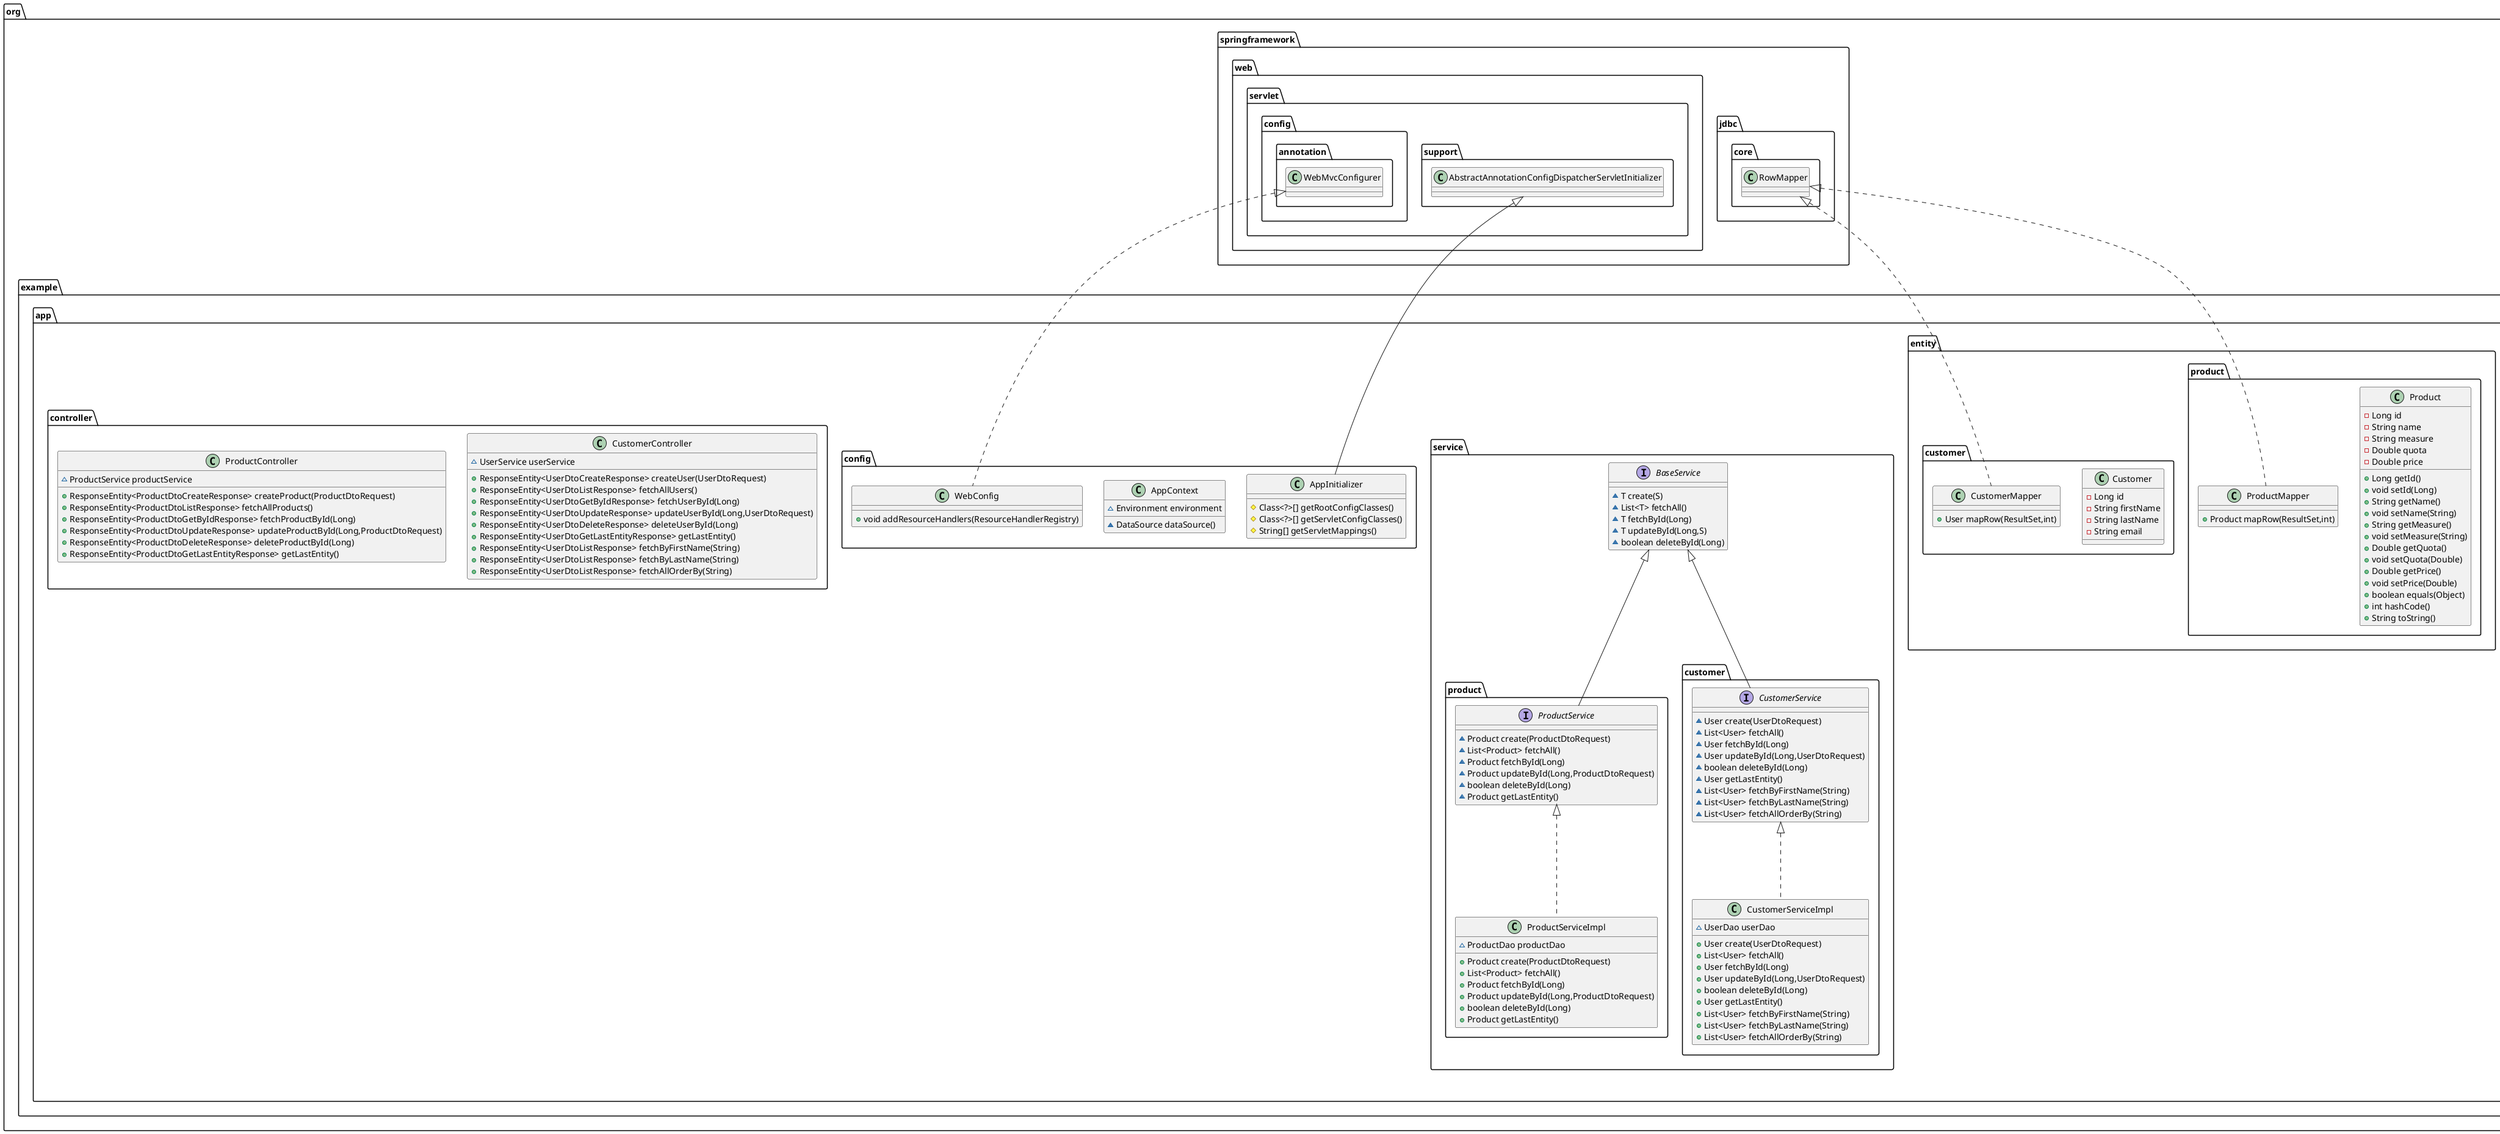 @startuml
class org.example.app.dto.product.ProductDtoDeleteResponse {
- int statusCode
- String reasonPhrase
- boolean success
- String message
+ {static} String SUCCESS_MESSAGE
+ {static} String FAILURE_MESSAGE
+ {static} ProductDtoDeleteResponse of(Long,boolean)
+ String message()
+ String reasonPhrase()
+ boolean success()
+ int statusCode()
}


class org.example.app.dto.product.ProductDtoRequest {
- Long id
- String productName
- String measure
- Double quota
- Double price
+ Double price()
+ Double quota()
+ String productName()
+ Long id()
+ String measure()
}


interface org.example.app.dao.customer.CustomerDao {
~ boolean create(UserDtoRequest)
~ Optional<List<User>> fetchAll()
~ Optional<User> fetchById(Long)
~ boolean updateById(Long,UserDtoRequest)
~ boolean deleteById(Long)
~ Optional<User> getLastEntity()
~ Optional<List<User>> fetchByFirstName(String)
~ Optional<List<User>> fetchByLastName(String)
~ Optional<List<User>> fetchAllOrderBy(String)
}

class org.example.app.entity.product.Product {
- Long id
- String name
- String measure
- Double quota
- Double price
+ Long getId()
+ void setId(Long)
+ String getName()
+ void setName(String)
+ String getMeasure()
+ void setMeasure(String)
+ Double getQuota()
+ void setQuota(Double)
+ Double getPrice()
+ void setPrice(Double)
+ boolean equals(Object)
+ int hashCode()
+ String toString()
}


interface org.example.app.service.BaseService {
~ T create(S)
~ List<T> fetchAll()
~ T fetchById(Long)
~ T updateById(Long,S)
~ boolean deleteById(Long)
}

interface org.example.app.dao.product.ProductDao {
~ boolean create(ProductDtoRequest)
~ Optional<List<Product>> fetchAll()
~ Optional<Product> fetchById(Long)
~ boolean updateById(Long,ProductDtoRequest)
~ boolean deleteById(Long)
~ Optional<Product> getLastEntity()
}

class org.example.app.dao.customer.CustomerDaoImpl {
~ NamedParameterJdbcTemplate template
+ boolean create(UserDtoRequest)
+ Optional<List<User>> fetchAll()
+ Optional<User> fetchById(Long)
+ boolean updateById(Long,UserDtoRequest)
+ boolean deleteById(Long)
+ Optional<User> getLastEntity()
+ Optional<List<User>> fetchByFirstName(String)
+ Optional<List<User>> fetchByLastName(String)
+ Optional<List<User>> fetchAllOrderBy(String)
}


class org.example.app.dto.customer.CustomerDtoGetByIdResponse {
- int statusCode
- String reasonPhrase
- boolean success
- String message
- User user
+ {static} String SUCCESS_MESSAGE
+ {static} String FAILURE_MESSAGE
+ {static} UserDtoGetByIdResponse of(Long,boolean,User)
+ String message()
+ String reasonPhrase()
+ boolean success()
+ int statusCode()
+ User user()
}


class org.example.app.config.AppInitializer {
# Class<?>[] getRootConfigClasses()
# Class<?>[] getServletConfigClasses()
# String[] getServletMappings()
}

class org.example.app.dto.customer.CustomerDtoRequest {
- Long id
- String firstName
- String lastName
- String email
+ String lastName()
+ String firstName()
+ String email()
+ Long id()
}


class org.example.app.controller.CustomerController {
~ UserService userService
+ ResponseEntity<UserDtoCreateResponse> createUser(UserDtoRequest)
+ ResponseEntity<UserDtoListResponse> fetchAllUsers()
+ ResponseEntity<UserDtoGetByIdResponse> fetchUserById(Long)
+ ResponseEntity<UserDtoUpdateResponse> updateUserById(Long,UserDtoRequest)
+ ResponseEntity<UserDtoDeleteResponse> deleteUserById(Long)
+ ResponseEntity<UserDtoGetLastEntityResponse> getLastEntity()
+ ResponseEntity<UserDtoListResponse> fetchByFirstName(String)
+ ResponseEntity<UserDtoListResponse> fetchByLastName(String)
+ ResponseEntity<UserDtoListResponse> fetchAllOrderBy(String)
}


class org.example.app.dto.customer.CustomerDtoUpdateResponse {
- int statusCode
- String reasonPhrase
- boolean success
- String message
- User user
+ {static} String SUCCESS_MESSAGE
+ {static} String FAILURE_MESSAGE
+ {static} UserDtoUpdateResponse of(Long,boolean,User)
+ String message()
+ String reasonPhrase()
+ boolean success()
+ int statusCode()
+ User user()
}


class org.example.app.config.AppContext {
~ Environment environment
~ DataSource dataSource()
}


class org.example.app.dto.customer.CustomerDtoListResponse {
- int statusCode
- String reasonPhrase
- boolean success
- String message
- List<User> userList
+ {static} String SUCCESS_MESSAGE
+ {static} String FAILURE_MESSAGE
+ {static} UserDtoListResponse of(boolean,List<User>)
+ String message()
+ List<User> userList()
+ String reasonPhrase()
+ boolean success()
+ int statusCode()
}


class org.example.app.dto.customer.CustomerDtoCreateResponse {
- int statusCode
- String reasonPhrase
- boolean success
- String message
- User user
+ {static} String SUCCESS_MESSAGE
+ {static} String FAILURE_MESSAGE
+ {static} UserDtoCreateResponse of(boolean,User)
+ String message()
+ String reasonPhrase()
+ boolean success()
+ int statusCode()
+ User user()
}


class org.example.app.entity.customer.Customer {
- Long id
- String firstName
- String lastName
- String email
}

class org.example.app.service.product.ProductServiceImpl {
~ ProductDao productDao
+ Product create(ProductDtoRequest)
+ List<Product> fetchAll()
+ Product fetchById(Long)
+ Product updateById(Long,ProductDtoRequest)
+ boolean deleteById(Long)
+ Product getLastEntity()
}


class org.example.app.dto.product.ProductDtoCreateResponse {
- int statusCode
- String reasonPhrase
- boolean success
- String message
- Product product
+ {static} String SUCCESS_MESSAGE
+ {static} String FAILURE_MESSAGE
+ {static} ProductDtoCreateResponse of(boolean,Product)
+ String message()
+ String reasonPhrase()
+ boolean success()
+ Product product()
+ int statusCode()
}


class org.example.app.dto.product.ProductDtoGetLastEntityResponse {
- int statusCode
- String reasonPhrase
- boolean success
- String message
- Product product
+ {static} String SUCCESS_MESSAGE
+ {static} String FAILURE_MESSAGE
+ {static} ProductDtoGetLastEntityResponse of(boolean,Product)
+ String message()
+ String reasonPhrase()
+ boolean success()
+ Product product()
+ int statusCode()
}


class org.example.app.dto.product.ProductDtoUpdateResponse {
- int statusCode
- String reasonPhrase
- boolean success
- String message
- Product product
+ {static} String SUCCESS_MESSAGE
+ {static} String FAILURE_MESSAGE
+ {static} ProductDtoUpdateResponse of(Long,boolean,Product)
+ String message()
+ String reasonPhrase()
+ boolean success()
+ Product product()
+ int statusCode()
}


class org.example.app.entity.product.ProductMapper {
+ Product mapRow(ResultSet,int)
}

class org.example.app.dto.product.ProductDtoListResponse {
- int statusCode
- String reasonPhrase
- boolean success
- String message
- List<Product> productList
+ {static} String SUCCESS_MESSAGE
+ {static} String FAILURE_MESSAGE
+ {static} ProductDtoListResponse of(boolean,List<Product>)
+ String message()
+ List<Product> productList()
+ String reasonPhrase()
+ boolean success()
+ int statusCode()
}


interface org.example.app.service.product.ProductService {
~ Product create(ProductDtoRequest)
~ List<Product> fetchAll()
~ Product fetchById(Long)
~ Product updateById(Long,ProductDtoRequest)
~ boolean deleteById(Long)
~ Product getLastEntity()
}

class org.example.app.controller.ProductController {
~ ProductService productService
+ ResponseEntity<ProductDtoCreateResponse> createProduct(ProductDtoRequest)
+ ResponseEntity<ProductDtoListResponse> fetchAllProducts()
+ ResponseEntity<ProductDtoGetByIdResponse> fetchProductById(Long)
+ ResponseEntity<ProductDtoUpdateResponse> updateProductById(Long,ProductDtoRequest)
+ ResponseEntity<ProductDtoDeleteResponse> deleteProductById(Long)
+ ResponseEntity<ProductDtoGetLastEntityResponse> getLastEntity()
}


class org.example.app.entity.customer.CustomerMapper {
+ User mapRow(ResultSet,int)
}

class org.example.app.dto.customer.CustomerDtoGetLastEntityResponse {
- int statusCode
- String reasonPhrase
- boolean success
- String message
- User user
+ {static} String SUCCESS_MESSAGE
+ {static} String FAILURE_MESSAGE
+ {static} UserDtoGetLastEntityResponse of(boolean,User)
+ String message()
+ String reasonPhrase()
+ boolean success()
+ int statusCode()
+ User user()
}


class org.example.app.service.customer.CustomerServiceImpl {
~ UserDao userDao
+ User create(UserDtoRequest)
+ List<User> fetchAll()
+ User fetchById(Long)
+ User updateById(Long,UserDtoRequest)
+ boolean deleteById(Long)
+ User getLastEntity()
+ List<User> fetchByFirstName(String)
+ List<User> fetchByLastName(String)
+ List<User> fetchAllOrderBy(String)
}


class org.example.app.dto.product.ProductDtoGetByIdResponse {
- int statusCode
- String reasonPhrase
- boolean success
- String message
- Product product
+ {static} String SUCCESS_MESSAGE
+ {static} String FAILURE_MESSAGE
+ {static} ProductDtoGetByIdResponse of(Long,boolean,Product)
+ String message()
+ String reasonPhrase()
+ boolean success()
+ Product product()
+ int statusCode()
}


interface org.example.app.dao.BaseDao {
~ boolean create(S)
~ Optional<List<T>> fetchAll()
~ Optional<T> fetchById(Long)
~ boolean updateById(Long,S)
~ boolean deleteById(Long)
}

interface org.example.app.service.customer.CustomerService {
~ User create(UserDtoRequest)
~ List<User> fetchAll()
~ User fetchById(Long)
~ User updateById(Long,UserDtoRequest)
~ boolean deleteById(Long)
~ User getLastEntity()
~ List<User> fetchByFirstName(String)
~ List<User> fetchByLastName(String)
~ List<User> fetchAllOrderBy(String)
}

class org.example.app.dto.customer.CustomerDtoDeleteResponse {
- int statusCode
- String reasonPhrase
- boolean success
- String message
+ {static} String SUCCESS_MESSAGE
+ {static} String FAILURE_MESSAGE
+ {static} UserDtoDeleteResponse of(Long,boolean)
+ String message()
+ String reasonPhrase()
+ boolean success()
+ int statusCode()
}


class org.example.app.dao.product.ProductDaoImpl {
~ JdbcTemplate jdbcTemplate
+ boolean create(ProductDtoRequest)
+ Optional<List<Product>> fetchAll()
+ Optional<Product> fetchById(Long)
+ boolean updateById(Long,ProductDtoRequest)
+ boolean deleteById(Long)
+ Optional<Product> getLastEntity()
}


class org.example.app.config.WebConfig {
+ void addResourceHandlers(ResourceHandlerRegistry)
}



org.example.app.dao.BaseDao <|-- org.example.app.dao.customer.CustomerDao
org.example.app.dao.BaseDao <|-- org.example.app.dao.product.ProductDao
org.example.app.dao.customer.CustomerDao <|.. org.example.app.dao.customer.CustomerDaoImpl
org.springframework.web.servlet.support.AbstractAnnotationConfigDispatcherServletInitializer <|-- org.example.app.config.AppInitializer
org.example.app.service.product.ProductService <|.. org.example.app.service.product.ProductServiceImpl
org.springframework.jdbc.core.RowMapper <|.. org.example.app.entity.product.ProductMapper
org.example.app.service.BaseService <|-- org.example.app.service.product.ProductService
org.springframework.jdbc.core.RowMapper <|.. org.example.app.entity.customer.CustomerMapper
org.example.app.service.customer.CustomerService <|.. org.example.app.service.customer.CustomerServiceImpl
org.example.app.service.BaseService <|-- org.example.app.service.customer.CustomerService
org.example.app.dao.product.ProductDao <|.. org.example.app.dao.product.ProductDaoImpl
org.springframework.web.servlet.config.annotation.WebMvcConfigurer <|.. org.example.app.config.WebConfig
@enduml